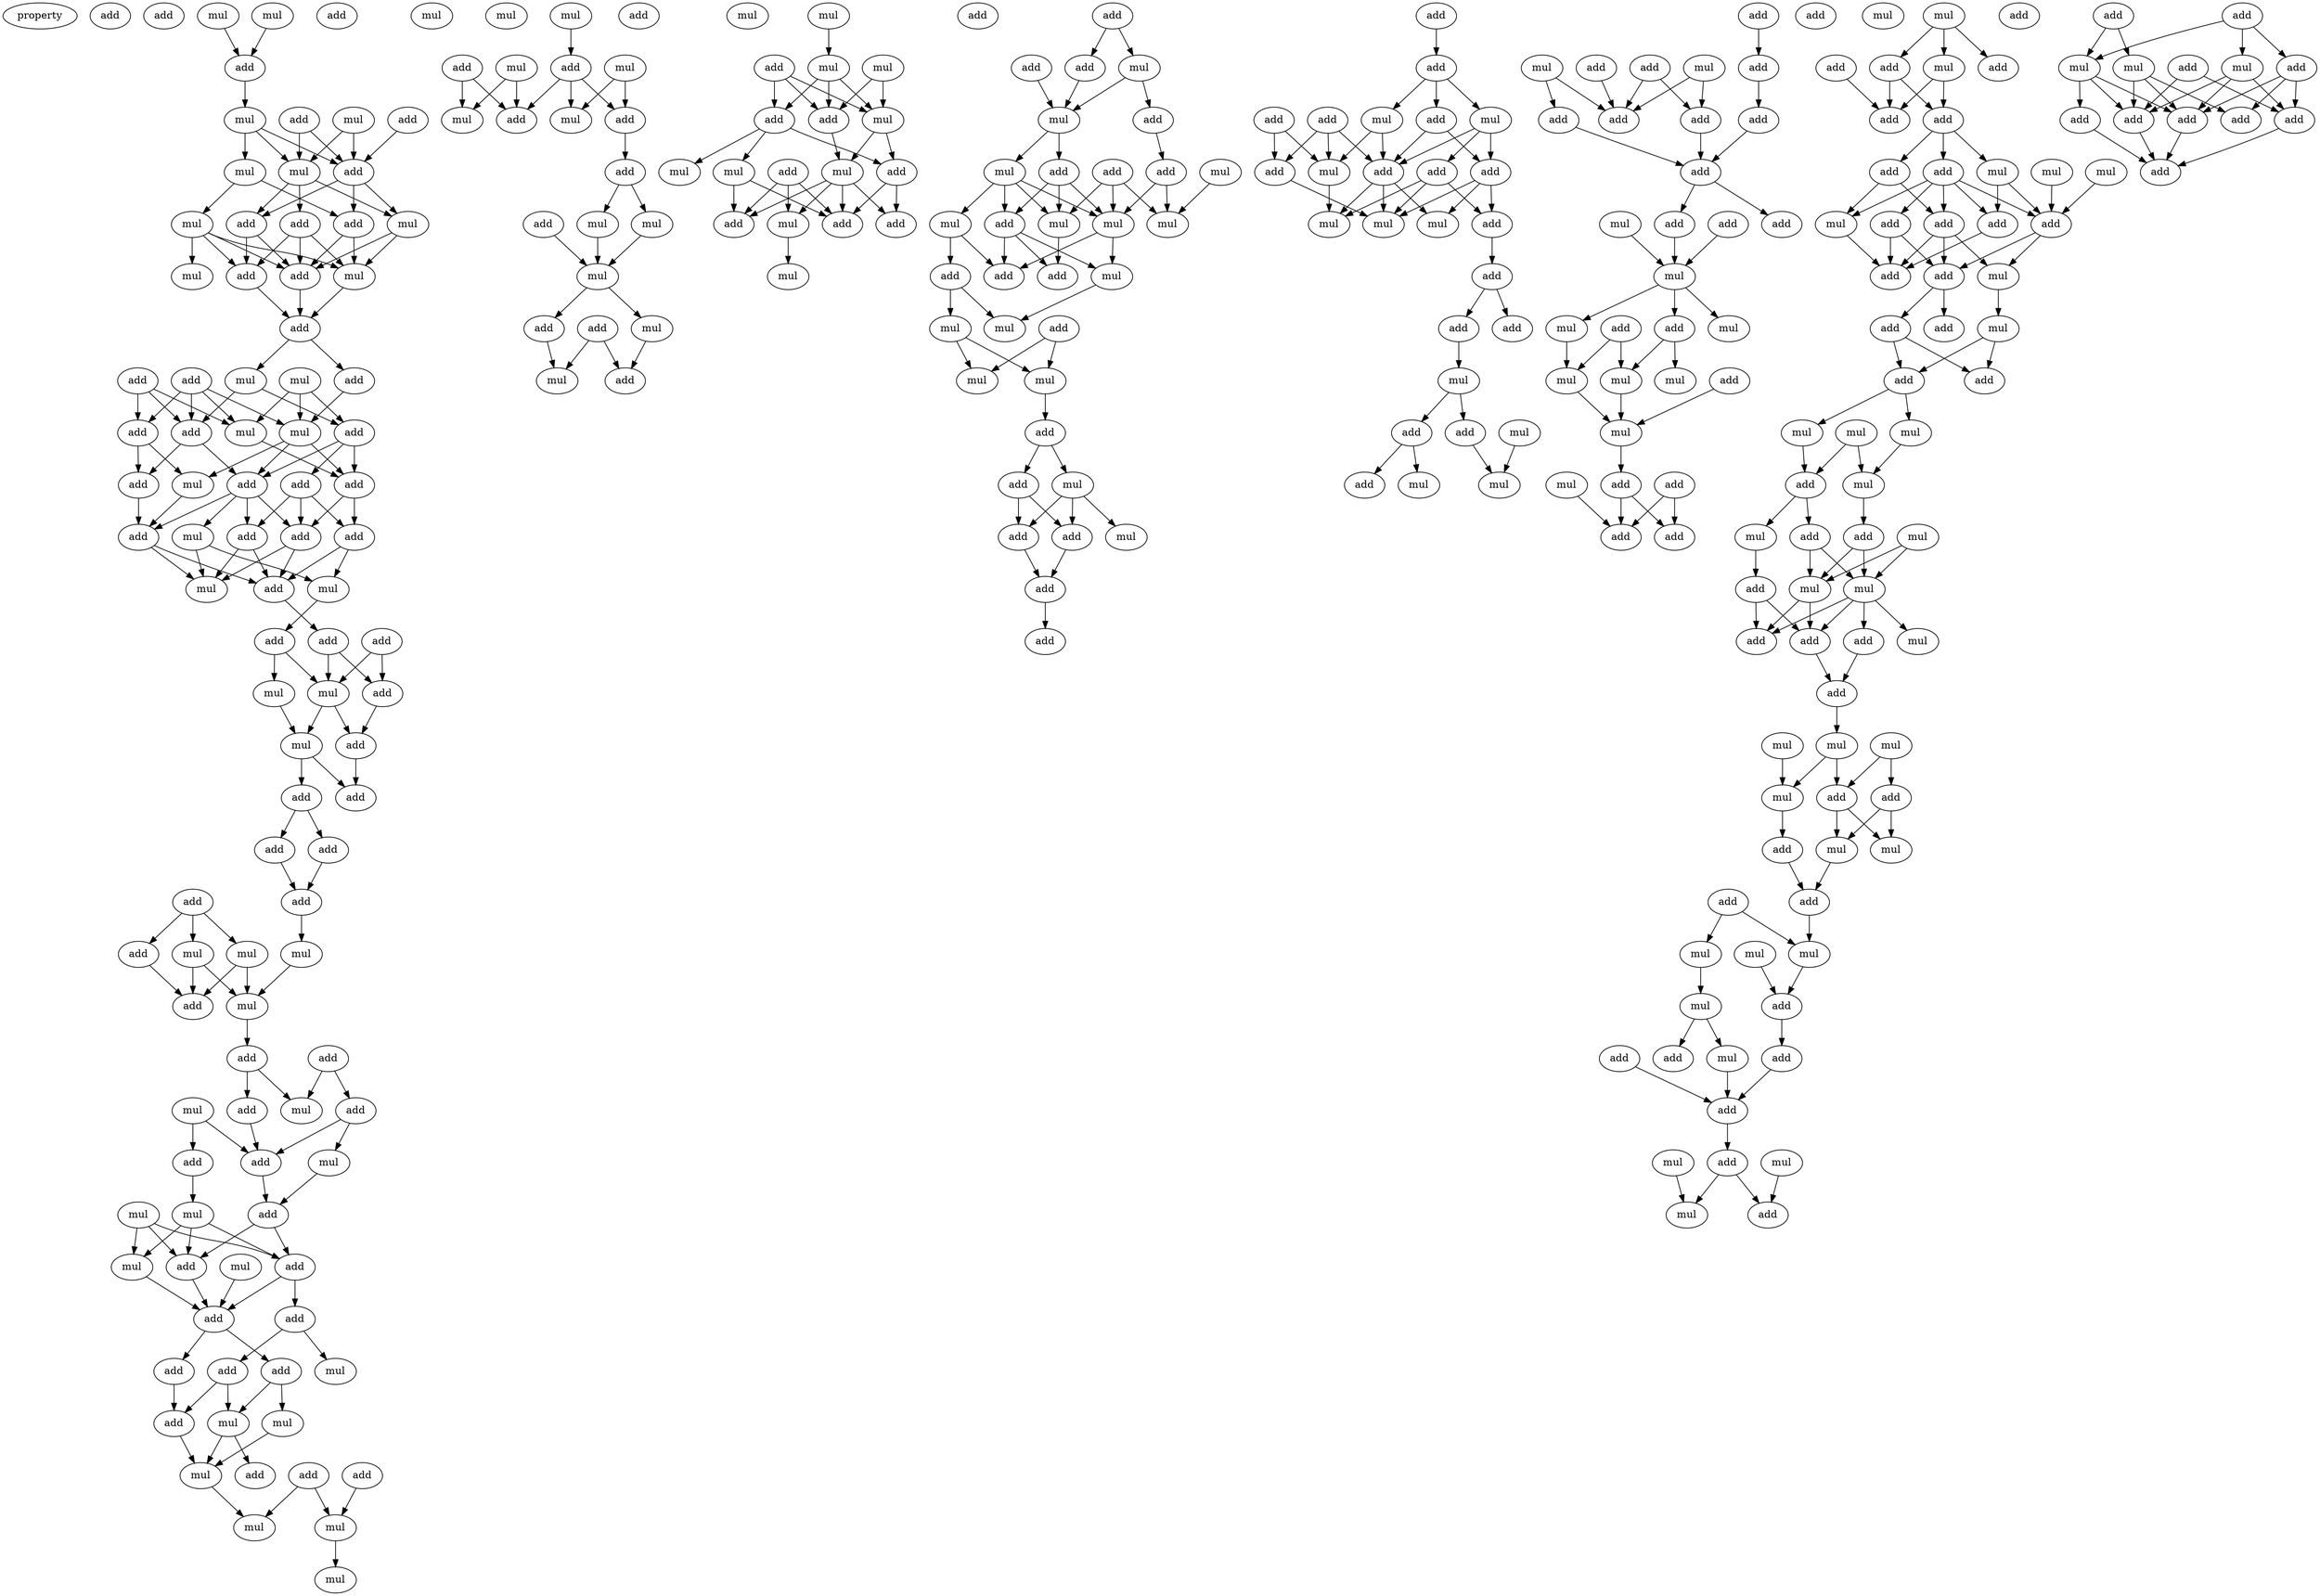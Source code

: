 digraph {
    node [fontcolor=black]
    property [mul=2,lf=1.2]
    0 [ label = add ];
    1 [ label = add ];
    2 [ label = mul ];
    3 [ label = mul ];
    4 [ label = add ];
    5 [ label = add ];
    6 [ label = mul ];
    7 [ label = add ];
    8 [ label = mul ];
    9 [ label = add ];
    10 [ label = mul ];
    11 [ label = add ];
    12 [ label = mul ];
    13 [ label = add ];
    14 [ label = add ];
    15 [ label = mul ];
    16 [ label = add ];
    17 [ label = mul ];
    18 [ label = mul ];
    19 [ label = add ];
    20 [ label = add ];
    21 [ label = mul ];
    22 [ label = add ];
    23 [ label = mul ];
    24 [ label = add ];
    25 [ label = add ];
    26 [ label = add ];
    27 [ label = mul ];
    28 [ label = add ];
    29 [ label = mul ];
    30 [ label = add ];
    31 [ label = mul ];
    32 [ label = add ];
    33 [ label = add ];
    34 [ label = add ];
    35 [ label = mul ];
    36 [ label = add ];
    37 [ label = add ];
    38 [ label = add ];
    39 [ label = mul ];
    40 [ label = add ];
    41 [ label = add ];
    42 [ label = add ];
    43 [ label = add ];
    44 [ label = mul ];
    45 [ label = mul ];
    46 [ label = add ];
    47 [ label = add ];
    48 [ label = add ];
    49 [ label = mul ];
    50 [ label = mul ];
    51 [ label = add ];
    52 [ label = add ];
    53 [ label = mul ];
    54 [ label = add ];
    55 [ label = add ];
    56 [ label = add ];
    57 [ label = add ];
    58 [ label = add ];
    59 [ label = add ];
    60 [ label = mul ];
    61 [ label = mul ];
    62 [ label = mul ];
    63 [ label = add ];
    64 [ label = add ];
    65 [ label = mul ];
    66 [ label = add ];
    67 [ label = add ];
    68 [ label = add ];
    69 [ label = mul ];
    70 [ label = add ];
    71 [ label = mul ];
    72 [ label = mul ];
    73 [ label = mul ];
    74 [ label = add ];
    75 [ label = add ];
    76 [ label = mul ];
    77 [ label = add ];
    78 [ label = mul ];
    79 [ label = mul ];
    80 [ label = mul ];
    81 [ label = add ];
    82 [ label = add ];
    83 [ label = add ];
    84 [ label = add ];
    85 [ label = add ];
    86 [ label = add ];
    87 [ label = add ];
    88 [ label = mul ];
    89 [ label = mul ];
    90 [ label = add ];
    91 [ label = mul ];
    92 [ label = add ];
    93 [ label = add ];
    94 [ label = mul ];
    95 [ label = add ];
    96 [ label = mul ];
    97 [ label = mul ];
    98 [ label = mul ];
    99 [ label = mul ];
    100 [ label = mul ];
    101 [ label = add ];
    102 [ label = add ];
    103 [ label = mul ];
    104 [ label = mul ];
    105 [ label = add ];
    106 [ label = mul ];
    107 [ label = mul ];
    108 [ label = add ];
    109 [ label = add ];
    110 [ label = add ];
    111 [ label = mul ];
    112 [ label = mul ];
    113 [ label = mul ];
    114 [ label = add ];
    115 [ label = mul ];
    116 [ label = add ];
    117 [ label = add ];
    118 [ label = mul ];
    119 [ label = add ];
    120 [ label = mul ];
    121 [ label = mul ];
    122 [ label = add ];
    123 [ label = mul ];
    124 [ label = add ];
    125 [ label = mul ];
    126 [ label = add ];
    127 [ label = mul ];
    128 [ label = add ];
    129 [ label = mul ];
    130 [ label = mul ];
    131 [ label = mul ];
    132 [ label = add ];
    133 [ label = add ];
    134 [ label = add ];
    135 [ label = mul ];
    136 [ label = add ];
    137 [ label = add ];
    138 [ label = mul ];
    139 [ label = add ];
    140 [ label = add ];
    141 [ label = add ];
    142 [ label = mul ];
    143 [ label = add ];
    144 [ label = mul ];
    145 [ label = mul ];
    146 [ label = add ];
    147 [ label = add ];
    148 [ label = add ];
    149 [ label = mul ];
    150 [ label = mul ];
    151 [ label = add ];
    152 [ label = mul ];
    153 [ label = mul ];
    154 [ label = mul ];
    155 [ label = mul ];
    156 [ label = add ];
    157 [ label = add ];
    158 [ label = add ];
    159 [ label = add ];
    160 [ label = mul ];
    161 [ label = mul ];
    162 [ label = mul ];
    163 [ label = mul ];
    164 [ label = add ];
    165 [ label = mul ];
    166 [ label = add ];
    167 [ label = add ];
    168 [ label = mul ];
    169 [ label = add ];
    170 [ label = add ];
    171 [ label = add ];
    172 [ label = add ];
    173 [ label = add ];
    174 [ label = mul ];
    175 [ label = add ];
    176 [ label = mul ];
    177 [ label = add ];
    178 [ label = add ];
    179 [ label = add ];
    180 [ label = add ];
    181 [ label = add ];
    182 [ label = add ];
    183 [ label = mul ];
    184 [ label = add ];
    185 [ label = mul ];
    186 [ label = mul ];
    187 [ label = mul ];
    188 [ label = add ];
    189 [ label = add ];
    190 [ label = add ];
    191 [ label = mul ];
    192 [ label = add ];
    193 [ label = mul ];
    194 [ label = add ];
    195 [ label = mul ];
    196 [ label = add ];
    197 [ label = mul ];
    198 [ label = add ];
    199 [ label = mul ];
    200 [ label = add ];
    201 [ label = add ];
    202 [ label = add ];
    203 [ label = mul ];
    204 [ label = add ];
    205 [ label = add ];
    206 [ label = add ];
    207 [ label = add ];
    208 [ label = add ];
    209 [ label = mul ];
    210 [ label = add ];
    211 [ label = add ];
    212 [ label = add ];
    213 [ label = add ];
    214 [ label = mul ];
    215 [ label = add ];
    216 [ label = mul ];
    217 [ label = mul ];
    218 [ label = add ];
    219 [ label = mul ];
    220 [ label = mul ];
    221 [ label = mul ];
    222 [ label = add ];
    223 [ label = mul ];
    224 [ label = add ];
    225 [ label = mul ];
    226 [ label = add ];
    227 [ label = mul ];
    228 [ label = add ];
    229 [ label = add ];
    230 [ label = mul ];
    231 [ label = add ];
    232 [ label = mul ];
    233 [ label = add ];
    234 [ label = add ];
    235 [ label = add ];
    236 [ label = add ];
    237 [ label = add ];
    238 [ label = mul ];
    239 [ label = mul ];
    240 [ label = mul ];
    241 [ label = add ];
    242 [ label = add ];
    243 [ label = add ];
    244 [ label = mul ];
    245 [ label = add ];
    246 [ label = add ];
    247 [ label = add ];
    248 [ label = add ];
    249 [ label = mul ];
    250 [ label = add ];
    251 [ label = add ];
    252 [ label = mul ];
    253 [ label = add ];
    254 [ label = add ];
    255 [ label = mul ];
    256 [ label = mul ];
    257 [ label = mul ];
    258 [ label = mul ];
    259 [ label = add ];
    260 [ label = mul ];
    261 [ label = add ];
    262 [ label = mul ];
    263 [ label = add ];
    264 [ label = add ];
    265 [ label = mul ];
    266 [ label = mul ];
    267 [ label = add ];
    268 [ label = mul ];
    269 [ label = add ];
    270 [ label = add ];
    271 [ label = add ];
    272 [ label = mul ];
    273 [ label = mul ];
    274 [ label = mul ];
    275 [ label = add ];
    276 [ label = add ];
    277 [ label = mul ];
    278 [ label = mul ];
    279 [ label = add ];
    280 [ label = mul ];
    281 [ label = add ];
    282 [ label = add ];
    283 [ label = mul ];
    284 [ label = mul ];
    285 [ label = mul ];
    286 [ label = mul ];
    287 [ label = add ];
    288 [ label = add ];
    289 [ label = add ];
    290 [ label = add ];
    291 [ label = mul ];
    292 [ label = add ];
    293 [ label = add ];
    294 [ label = mul ];
    295 [ label = add ];
    296 [ label = mul ];
    297 [ label = mul ];
    298 [ label = add ];
    299 [ label = add ];
    300 [ label = add ];
    301 [ label = add ];
    302 [ label = mul ];
    303 [ label = mul ];
    304 [ label = mul ];
    305 [ label = add ];
    306 [ label = add ];
    307 [ label = add ];
    308 [ label = add ];
    309 [ label = add ];
    310 [ label = add ];
    311 [ label = add ];
    2 -> 5 [ name = 0 ];
    3 -> 5 [ name = 1 ];
    5 -> 6 [ name = 2 ];
    6 -> 10 [ name = 3 ];
    6 -> 11 [ name = 4 ];
    6 -> 12 [ name = 5 ];
    7 -> 11 [ name = 6 ];
    7 -> 12 [ name = 7 ];
    8 -> 11 [ name = 8 ];
    8 -> 12 [ name = 9 ];
    9 -> 11 [ name = 10 ];
    10 -> 14 [ name = 11 ];
    10 -> 17 [ name = 12 ];
    11 -> 13 [ name = 13 ];
    11 -> 14 [ name = 14 ];
    11 -> 15 [ name = 15 ];
    12 -> 13 [ name = 16 ];
    12 -> 15 [ name = 17 ];
    12 -> 16 [ name = 18 ];
    13 -> 19 [ name = 19 ];
    13 -> 20 [ name = 20 ];
    14 -> 20 [ name = 21 ];
    14 -> 21 [ name = 22 ];
    15 -> 20 [ name = 23 ];
    15 -> 21 [ name = 24 ];
    16 -> 19 [ name = 25 ];
    16 -> 20 [ name = 26 ];
    16 -> 21 [ name = 27 ];
    17 -> 18 [ name = 28 ];
    17 -> 19 [ name = 29 ];
    17 -> 20 [ name = 30 ];
    17 -> 21 [ name = 31 ];
    19 -> 22 [ name = 32 ];
    20 -> 22 [ name = 33 ];
    21 -> 22 [ name = 34 ];
    22 -> 25 [ name = 35 ];
    22 -> 27 [ name = 36 ];
    23 -> 28 [ name = 37 ];
    23 -> 29 [ name = 38 ];
    23 -> 31 [ name = 39 ];
    24 -> 30 [ name = 40 ];
    24 -> 31 [ name = 41 ];
    24 -> 32 [ name = 42 ];
    25 -> 29 [ name = 43 ];
    26 -> 29 [ name = 44 ];
    26 -> 30 [ name = 45 ];
    26 -> 31 [ name = 46 ];
    26 -> 32 [ name = 47 ];
    27 -> 28 [ name = 48 ];
    27 -> 32 [ name = 49 ];
    28 -> 33 [ name = 50 ];
    28 -> 34 [ name = 51 ];
    28 -> 37 [ name = 52 ];
    29 -> 33 [ name = 53 ];
    29 -> 34 [ name = 54 ];
    29 -> 35 [ name = 55 ];
    30 -> 35 [ name = 56 ];
    30 -> 36 [ name = 57 ];
    31 -> 34 [ name = 58 ];
    32 -> 33 [ name = 59 ];
    32 -> 36 [ name = 60 ];
    33 -> 38 [ name = 61 ];
    33 -> 39 [ name = 62 ];
    33 -> 41 [ name = 63 ];
    33 -> 42 [ name = 64 ];
    34 -> 40 [ name = 65 ];
    34 -> 42 [ name = 66 ];
    35 -> 38 [ name = 67 ];
    36 -> 38 [ name = 68 ];
    37 -> 40 [ name = 69 ];
    37 -> 41 [ name = 70 ];
    37 -> 42 [ name = 71 ];
    38 -> 43 [ name = 72 ];
    38 -> 45 [ name = 73 ];
    39 -> 44 [ name = 74 ];
    39 -> 45 [ name = 75 ];
    40 -> 43 [ name = 76 ];
    40 -> 44 [ name = 77 ];
    41 -> 43 [ name = 78 ];
    41 -> 45 [ name = 79 ];
    42 -> 43 [ name = 80 ];
    42 -> 45 [ name = 81 ];
    43 -> 48 [ name = 82 ];
    44 -> 46 [ name = 83 ];
    46 -> 49 [ name = 84 ];
    46 -> 50 [ name = 85 ];
    47 -> 49 [ name = 86 ];
    47 -> 51 [ name = 87 ];
    48 -> 49 [ name = 88 ];
    48 -> 51 [ name = 89 ];
    49 -> 52 [ name = 90 ];
    49 -> 53 [ name = 91 ];
    50 -> 53 [ name = 92 ];
    51 -> 52 [ name = 93 ];
    52 -> 54 [ name = 94 ];
    53 -> 54 [ name = 95 ];
    53 -> 55 [ name = 96 ];
    55 -> 56 [ name = 97 ];
    55 -> 57 [ name = 98 ];
    56 -> 58 [ name = 99 ];
    57 -> 58 [ name = 100 ];
    58 -> 62 [ name = 101 ];
    59 -> 60 [ name = 102 ];
    59 -> 61 [ name = 103 ];
    59 -> 63 [ name = 104 ];
    60 -> 64 [ name = 105 ];
    60 -> 65 [ name = 106 ];
    61 -> 64 [ name = 107 ];
    61 -> 65 [ name = 108 ];
    62 -> 65 [ name = 109 ];
    63 -> 64 [ name = 110 ];
    65 -> 66 [ name = 111 ];
    66 -> 70 [ name = 112 ];
    66 -> 72 [ name = 113 ];
    67 -> 68 [ name = 114 ];
    67 -> 72 [ name = 115 ];
    68 -> 73 [ name = 116 ];
    68 -> 75 [ name = 117 ];
    70 -> 75 [ name = 118 ];
    71 -> 74 [ name = 119 ];
    71 -> 75 [ name = 120 ];
    73 -> 77 [ name = 121 ];
    74 -> 76 [ name = 122 ];
    75 -> 77 [ name = 123 ];
    76 -> 80 [ name = 124 ];
    76 -> 81 [ name = 125 ];
    76 -> 82 [ name = 126 ];
    77 -> 81 [ name = 127 ];
    77 -> 82 [ name = 128 ];
    78 -> 80 [ name = 129 ];
    78 -> 81 [ name = 130 ];
    78 -> 82 [ name = 131 ];
    79 -> 84 [ name = 132 ];
    80 -> 84 [ name = 133 ];
    81 -> 84 [ name = 134 ];
    82 -> 83 [ name = 135 ];
    82 -> 84 [ name = 136 ];
    83 -> 85 [ name = 137 ];
    83 -> 88 [ name = 138 ];
    84 -> 86 [ name = 139 ];
    84 -> 87 [ name = 140 ];
    85 -> 89 [ name = 141 ];
    85 -> 90 [ name = 142 ];
    86 -> 89 [ name = 143 ];
    86 -> 91 [ name = 144 ];
    87 -> 90 [ name = 145 ];
    89 -> 92 [ name = 146 ];
    89 -> 94 [ name = 147 ];
    90 -> 94 [ name = 148 ];
    91 -> 94 [ name = 149 ];
    93 -> 96 [ name = 150 ];
    93 -> 97 [ name = 151 ];
    94 -> 97 [ name = 152 ];
    95 -> 96 [ name = 153 ];
    96 -> 98 [ name = 154 ];
    100 -> 102 [ name = 155 ];
    101 -> 105 [ name = 156 ];
    101 -> 106 [ name = 157 ];
    102 -> 105 [ name = 158 ];
    102 -> 107 [ name = 159 ];
    102 -> 108 [ name = 160 ];
    103 -> 105 [ name = 161 ];
    103 -> 106 [ name = 162 ];
    104 -> 107 [ name = 163 ];
    104 -> 108 [ name = 164 ];
    108 -> 109 [ name = 165 ];
    109 -> 111 [ name = 166 ];
    109 -> 112 [ name = 167 ];
    110 -> 113 [ name = 168 ];
    111 -> 113 [ name = 169 ];
    112 -> 113 [ name = 170 ];
    113 -> 115 [ name = 171 ];
    113 -> 116 [ name = 172 ];
    114 -> 117 [ name = 173 ];
    114 -> 118 [ name = 174 ];
    115 -> 117 [ name = 175 ];
    116 -> 118 [ name = 176 ];
    121 -> 123 [ name = 177 ];
    122 -> 126 [ name = 178 ];
    122 -> 127 [ name = 179 ];
    122 -> 128 [ name = 180 ];
    123 -> 126 [ name = 181 ];
    123 -> 127 [ name = 182 ];
    123 -> 128 [ name = 183 ];
    125 -> 127 [ name = 184 ];
    125 -> 128 [ name = 185 ];
    126 -> 129 [ name = 186 ];
    126 -> 131 [ name = 187 ];
    126 -> 133 [ name = 188 ];
    127 -> 130 [ name = 189 ];
    127 -> 133 [ name = 190 ];
    128 -> 130 [ name = 191 ];
    129 -> 134 [ name = 192 ];
    129 -> 136 [ name = 193 ];
    130 -> 134 [ name = 194 ];
    130 -> 135 [ name = 195 ];
    130 -> 136 [ name = 196 ];
    130 -> 137 [ name = 197 ];
    132 -> 134 [ name = 198 ];
    132 -> 135 [ name = 199 ];
    132 -> 136 [ name = 200 ];
    133 -> 136 [ name = 201 ];
    133 -> 137 [ name = 202 ];
    135 -> 138 [ name = 203 ];
    139 -> 140 [ name = 204 ];
    139 -> 142 [ name = 205 ];
    140 -> 144 [ name = 206 ];
    141 -> 144 [ name = 207 ];
    142 -> 143 [ name = 208 ];
    142 -> 144 [ name = 209 ];
    143 -> 147 [ name = 210 ];
    144 -> 146 [ name = 211 ];
    144 -> 149 [ name = 212 ];
    145 -> 153 [ name = 213 ];
    146 -> 150 [ name = 214 ];
    146 -> 151 [ name = 215 ];
    146 -> 154 [ name = 216 ];
    147 -> 153 [ name = 217 ];
    147 -> 154 [ name = 218 ];
    148 -> 150 [ name = 219 ];
    148 -> 153 [ name = 220 ];
    148 -> 154 [ name = 221 ];
    149 -> 150 [ name = 222 ];
    149 -> 151 [ name = 223 ];
    149 -> 152 [ name = 224 ];
    149 -> 154 [ name = 225 ];
    150 -> 157 [ name = 226 ];
    151 -> 155 [ name = 227 ];
    151 -> 157 [ name = 228 ];
    151 -> 158 [ name = 229 ];
    152 -> 156 [ name = 230 ];
    152 -> 158 [ name = 231 ];
    154 -> 155 [ name = 232 ];
    154 -> 158 [ name = 233 ];
    155 -> 160 [ name = 234 ];
    156 -> 160 [ name = 235 ];
    156 -> 161 [ name = 236 ];
    159 -> 162 [ name = 237 ];
    159 -> 163 [ name = 238 ];
    161 -> 162 [ name = 239 ];
    161 -> 163 [ name = 240 ];
    163 -> 164 [ name = 241 ];
    164 -> 165 [ name = 242 ];
    164 -> 166 [ name = 243 ];
    165 -> 167 [ name = 244 ];
    165 -> 168 [ name = 245 ];
    165 -> 169 [ name = 246 ];
    166 -> 167 [ name = 247 ];
    166 -> 169 [ name = 248 ];
    167 -> 170 [ name = 249 ];
    169 -> 170 [ name = 250 ];
    170 -> 171 [ name = 251 ];
    172 -> 173 [ name = 252 ];
    173 -> 174 [ name = 253 ];
    173 -> 176 [ name = 254 ];
    173 -> 177 [ name = 255 ];
    174 -> 181 [ name = 256 ];
    174 -> 183 [ name = 257 ];
    175 -> 179 [ name = 258 ];
    175 -> 183 [ name = 259 ];
    176 -> 180 [ name = 260 ];
    176 -> 181 [ name = 261 ];
    176 -> 182 [ name = 262 ];
    177 -> 180 [ name = 263 ];
    177 -> 181 [ name = 264 ];
    178 -> 179 [ name = 265 ];
    178 -> 181 [ name = 266 ];
    178 -> 183 [ name = 267 ];
    179 -> 185 [ name = 268 ];
    180 -> 184 [ name = 269 ];
    180 -> 185 [ name = 270 ];
    180 -> 186 [ name = 271 ];
    181 -> 185 [ name = 272 ];
    181 -> 186 [ name = 273 ];
    181 -> 187 [ name = 274 ];
    182 -> 184 [ name = 275 ];
    182 -> 185 [ name = 276 ];
    182 -> 187 [ name = 277 ];
    183 -> 187 [ name = 278 ];
    184 -> 188 [ name = 279 ];
    188 -> 189 [ name = 280 ];
    188 -> 190 [ name = 281 ];
    189 -> 191 [ name = 282 ];
    191 -> 192 [ name = 283 ];
    191 -> 194 [ name = 284 ];
    192 -> 195 [ name = 285 ];
    192 -> 196 [ name = 286 ];
    193 -> 197 [ name = 287 ];
    194 -> 197 [ name = 288 ];
    198 -> 202 [ name = 289 ];
    199 -> 204 [ name = 290 ];
    199 -> 205 [ name = 291 ];
    200 -> 204 [ name = 292 ];
    200 -> 207 [ name = 293 ];
    201 -> 204 [ name = 294 ];
    202 -> 206 [ name = 295 ];
    203 -> 204 [ name = 296 ];
    203 -> 207 [ name = 297 ];
    205 -> 208 [ name = 298 ];
    206 -> 208 [ name = 299 ];
    207 -> 208 [ name = 300 ];
    208 -> 210 [ name = 301 ];
    208 -> 213 [ name = 302 ];
    209 -> 214 [ name = 303 ];
    210 -> 214 [ name = 304 ];
    212 -> 214 [ name = 305 ];
    214 -> 216 [ name = 306 ];
    214 -> 217 [ name = 307 ];
    214 -> 218 [ name = 308 ];
    215 -> 219 [ name = 309 ];
    215 -> 221 [ name = 310 ];
    216 -> 219 [ name = 311 ];
    218 -> 220 [ name = 312 ];
    218 -> 221 [ name = 313 ];
    219 -> 223 [ name = 314 ];
    221 -> 223 [ name = 315 ];
    222 -> 223 [ name = 316 ];
    223 -> 224 [ name = 317 ];
    224 -> 228 [ name = 318 ];
    224 -> 229 [ name = 319 ];
    225 -> 228 [ name = 320 ];
    226 -> 228 [ name = 321 ];
    226 -> 229 [ name = 322 ];
    230 -> 232 [ name = 323 ];
    230 -> 233 [ name = 324 ];
    230 -> 234 [ name = 325 ];
    231 -> 235 [ name = 326 ];
    232 -> 235 [ name = 327 ];
    232 -> 236 [ name = 328 ];
    234 -> 235 [ name = 329 ];
    234 -> 236 [ name = 330 ];
    236 -> 237 [ name = 331 ];
    236 -> 239 [ name = 332 ];
    236 -> 241 [ name = 333 ];
    237 -> 242 [ name = 334 ];
    237 -> 243 [ name = 335 ];
    237 -> 244 [ name = 336 ];
    237 -> 245 [ name = 337 ];
    237 -> 246 [ name = 338 ];
    238 -> 243 [ name = 339 ];
    239 -> 243 [ name = 340 ];
    239 -> 246 [ name = 341 ];
    240 -> 243 [ name = 342 ];
    241 -> 242 [ name = 343 ];
    241 -> 244 [ name = 344 ];
    242 -> 247 [ name = 345 ];
    242 -> 248 [ name = 346 ];
    242 -> 249 [ name = 347 ];
    243 -> 248 [ name = 348 ];
    243 -> 249 [ name = 349 ];
    244 -> 247 [ name = 350 ];
    245 -> 247 [ name = 351 ];
    245 -> 248 [ name = 352 ];
    246 -> 247 [ name = 353 ];
    248 -> 250 [ name = 354 ];
    248 -> 251 [ name = 355 ];
    249 -> 252 [ name = 356 ];
    251 -> 253 [ name = 357 ];
    251 -> 254 [ name = 358 ];
    252 -> 253 [ name = 359 ];
    252 -> 254 [ name = 360 ];
    254 -> 256 [ name = 361 ];
    254 -> 257 [ name = 362 ];
    255 -> 258 [ name = 363 ];
    255 -> 259 [ name = 364 ];
    256 -> 259 [ name = 365 ];
    257 -> 258 [ name = 366 ];
    258 -> 261 [ name = 367 ];
    259 -> 262 [ name = 368 ];
    259 -> 263 [ name = 369 ];
    260 -> 265 [ name = 370 ];
    260 -> 266 [ name = 371 ];
    261 -> 265 [ name = 372 ];
    261 -> 266 [ name = 373 ];
    262 -> 264 [ name = 374 ];
    263 -> 265 [ name = 375 ];
    263 -> 266 [ name = 376 ];
    264 -> 269 [ name = 377 ];
    264 -> 270 [ name = 378 ];
    265 -> 269 [ name = 379 ];
    265 -> 270 [ name = 380 ];
    266 -> 267 [ name = 381 ];
    266 -> 268 [ name = 382 ];
    266 -> 269 [ name = 383 ];
    266 -> 270 [ name = 384 ];
    267 -> 271 [ name = 385 ];
    269 -> 271 [ name = 386 ];
    271 -> 273 [ name = 387 ];
    272 -> 275 [ name = 388 ];
    272 -> 276 [ name = 389 ];
    273 -> 276 [ name = 390 ];
    273 -> 277 [ name = 391 ];
    274 -> 277 [ name = 392 ];
    275 -> 278 [ name = 393 ];
    275 -> 280 [ name = 394 ];
    276 -> 278 [ name = 395 ];
    276 -> 280 [ name = 396 ];
    277 -> 279 [ name = 397 ];
    279 -> 281 [ name = 398 ];
    280 -> 281 [ name = 399 ];
    281 -> 284 [ name = 400 ];
    282 -> 284 [ name = 401 ];
    282 -> 285 [ name = 402 ];
    283 -> 287 [ name = 403 ];
    284 -> 287 [ name = 404 ];
    285 -> 286 [ name = 405 ];
    286 -> 288 [ name = 406 ];
    286 -> 291 [ name = 407 ];
    287 -> 292 [ name = 408 ];
    289 -> 293 [ name = 409 ];
    291 -> 293 [ name = 410 ];
    292 -> 293 [ name = 411 ];
    293 -> 295 [ name = 412 ];
    294 -> 297 [ name = 413 ];
    295 -> 297 [ name = 414 ];
    295 -> 298 [ name = 415 ];
    296 -> 298 [ name = 416 ];
    299 -> 302 [ name = 417 ];
    299 -> 303 [ name = 418 ];
    299 -> 305 [ name = 419 ];
    300 -> 302 [ name = 420 ];
    300 -> 304 [ name = 421 ];
    301 -> 309 [ name = 422 ];
    301 -> 310 [ name = 423 ];
    302 -> 306 [ name = 424 ];
    302 -> 308 [ name = 425 ];
    302 -> 309 [ name = 426 ];
    303 -> 306 [ name = 427 ];
    303 -> 309 [ name = 428 ];
    303 -> 310 [ name = 429 ];
    304 -> 306 [ name = 430 ];
    304 -> 307 [ name = 431 ];
    304 -> 309 [ name = 432 ];
    305 -> 306 [ name = 433 ];
    305 -> 307 [ name = 434 ];
    305 -> 310 [ name = 435 ];
    306 -> 311 [ name = 436 ];
    308 -> 311 [ name = 437 ];
    309 -> 311 [ name = 438 ];
    310 -> 311 [ name = 439 ];
}
